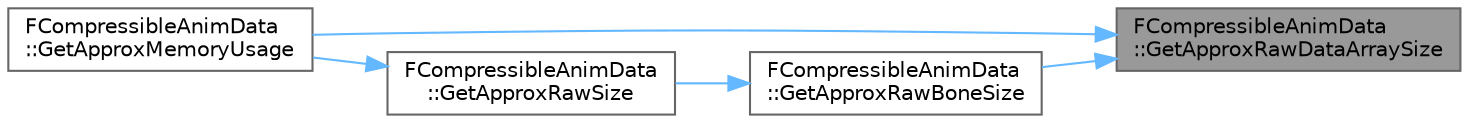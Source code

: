 digraph "FCompressibleAnimData::GetApproxRawDataArraySize"
{
 // INTERACTIVE_SVG=YES
 // LATEX_PDF_SIZE
  bgcolor="transparent";
  edge [fontname=Helvetica,fontsize=10,labelfontname=Helvetica,labelfontsize=10];
  node [fontname=Helvetica,fontsize=10,shape=box,height=0.2,width=0.4];
  rankdir="RL";
  Node1 [id="Node000001",label="FCompressibleAnimData\l::GetApproxRawDataArraySize",height=0.2,width=0.4,color="gray40", fillcolor="grey60", style="filled", fontcolor="black",tooltip=" "];
  Node1 -> Node2 [id="edge1_Node000001_Node000002",dir="back",color="steelblue1",style="solid",tooltip=" "];
  Node2 [id="Node000002",label="FCompressibleAnimData\l::GetApproxMemoryUsage",height=0.2,width=0.4,color="grey40", fillcolor="white", style="filled",URL="$d1/d4d/structFCompressibleAnimData.html#a0e0893a35620d3dd8a992d187229b8d7",tooltip=" "];
  Node1 -> Node3 [id="edge2_Node000001_Node000003",dir="back",color="steelblue1",style="solid",tooltip=" "];
  Node3 [id="Node000003",label="FCompressibleAnimData\l::GetApproxRawBoneSize",height=0.2,width=0.4,color="grey40", fillcolor="white", style="filled",URL="$d1/d4d/structFCompressibleAnimData.html#aae2237a9abc050721cc96ab93fc15c2f",tooltip=" "];
  Node3 -> Node4 [id="edge3_Node000003_Node000004",dir="back",color="steelblue1",style="solid",tooltip=" "];
  Node4 [id="Node000004",label="FCompressibleAnimData\l::GetApproxRawSize",height=0.2,width=0.4,color="grey40", fillcolor="white", style="filled",URL="$d1/d4d/structFCompressibleAnimData.html#aae19c0f785e15cbf44bf66da4f477f82",tooltip=" "];
  Node4 -> Node2 [id="edge4_Node000004_Node000002",dir="back",color="steelblue1",style="solid",tooltip=" "];
}
